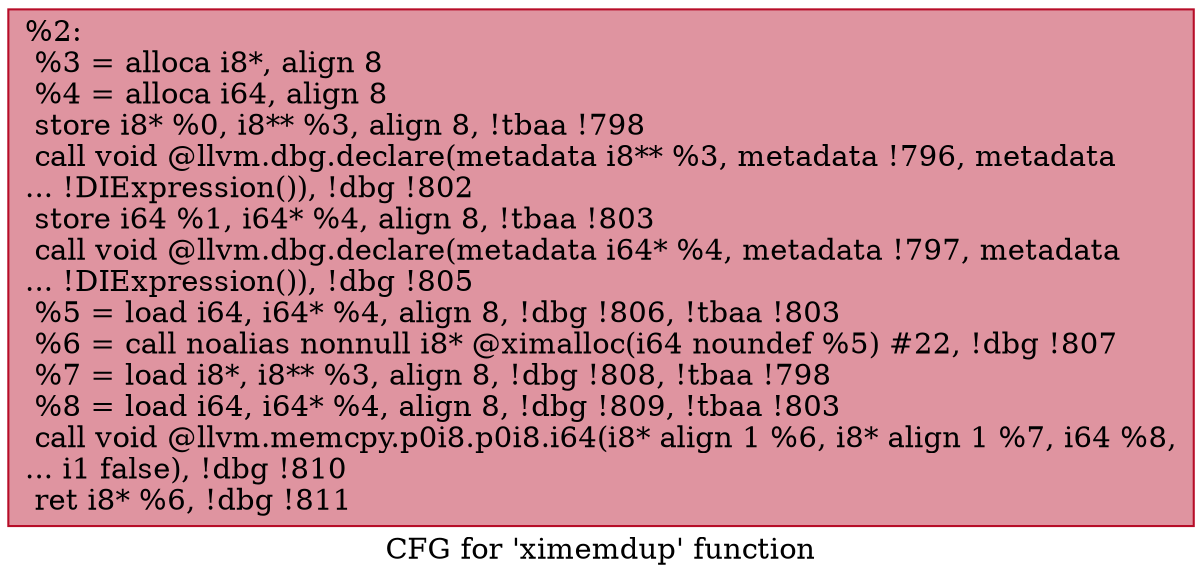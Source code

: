 digraph "CFG for 'ximemdup' function" {
	label="CFG for 'ximemdup' function";

	Node0xfa1960 [shape=record,color="#b70d28ff", style=filled, fillcolor="#b70d2870",label="{%2:\l  %3 = alloca i8*, align 8\l  %4 = alloca i64, align 8\l  store i8* %0, i8** %3, align 8, !tbaa !798\l  call void @llvm.dbg.declare(metadata i8** %3, metadata !796, metadata\l... !DIExpression()), !dbg !802\l  store i64 %1, i64* %4, align 8, !tbaa !803\l  call void @llvm.dbg.declare(metadata i64* %4, metadata !797, metadata\l... !DIExpression()), !dbg !805\l  %5 = load i64, i64* %4, align 8, !dbg !806, !tbaa !803\l  %6 = call noalias nonnull i8* @ximalloc(i64 noundef %5) #22, !dbg !807\l  %7 = load i8*, i8** %3, align 8, !dbg !808, !tbaa !798\l  %8 = load i64, i64* %4, align 8, !dbg !809, !tbaa !803\l  call void @llvm.memcpy.p0i8.p0i8.i64(i8* align 1 %6, i8* align 1 %7, i64 %8,\l... i1 false), !dbg !810\l  ret i8* %6, !dbg !811\l}"];
}
